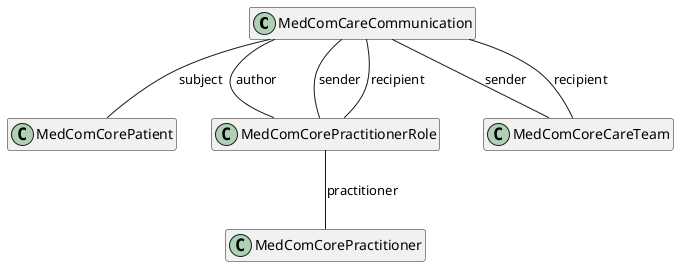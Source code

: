 @startuml CareCommunicationCommunication

hide empty members

class "MedComCareCommunication" as communication
class "MedComCorePatient" as patient
class "MedComCorePractitionerRole" as pracRole
class "MedComCoreCareTeam" as careteam
class "MedComCorePractitioner" as author



communication -- patient : "subject"
communication -- pracRole : "author"
communication -- careteam : "sender"
communication -- careteam : "recipient"
communication -- pracRole : "sender"
communication -- pracRole : "recipient"
pracRole -- author : "practitioner"

@enduml